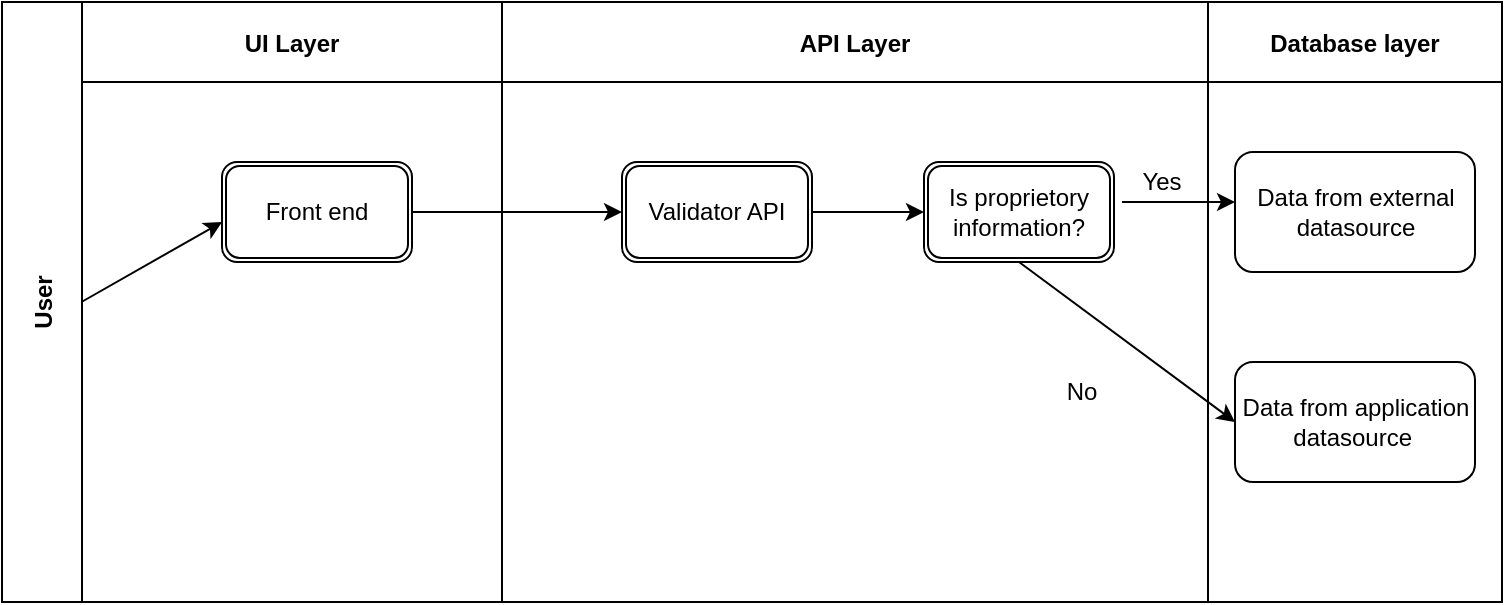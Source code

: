 <mxfile version="24.7.8">
  <diagram id="kgpKYQtTHZ0yAKxKKP6v" name="Page-1">
    <mxGraphModel dx="780" dy="496" grid="1" gridSize="10" guides="1" tooltips="1" connect="1" arrows="1" fold="1" page="1" pageScale="1" pageWidth="850" pageHeight="1100" math="0" shadow="0">
      <root>
        <mxCell id="0" />
        <mxCell id="1" parent="0" />
        <mxCell id="3nuBFxr9cyL0pnOWT2aG-1" value="" style="shape=table;childLayout=tableLayout;startSize=0;collapsible=0;recursiveResize=0;expand=0;fillColor=none;fontStyle=1" parent="1" vertex="1">
          <mxGeometry x="90" y="80" width="750" height="300" as="geometry" />
        </mxCell>
        <mxCell id="3nuBFxr9cyL0pnOWT2aG-3" value="User" style="shape=tableRow;horizontal=0;swimlaneHead=0;swimlaneBody=0;top=0;left=0;bottom=0;right=0;fillColor=none;points=[[0,0.5],[1,0.5]];portConstraint=eastwest;startSize=40;collapsible=0;recursiveResize=0;expand=0;fontStyle=1;" parent="3nuBFxr9cyL0pnOWT2aG-1" vertex="1">
          <mxGeometry width="750" height="300" as="geometry" />
        </mxCell>
        <mxCell id="3nuBFxr9cyL0pnOWT2aG-4" value="UI Layer" style="swimlane;swimlaneHead=0;swimlaneBody=0;connectable=0;fillColor=none;startSize=40;collapsible=0;recursiveResize=0;expand=0;fontStyle=1;" parent="3nuBFxr9cyL0pnOWT2aG-3" vertex="1">
          <mxGeometry x="40" width="210" height="300" as="geometry">
            <mxRectangle width="210" height="300" as="alternateBounds" />
          </mxGeometry>
        </mxCell>
        <mxCell id="OUFzbEv3HFNW8f1usmTI-4" value="Front end" style="shape=ext;double=1;rounded=1;whiteSpace=wrap;html=1;" vertex="1" parent="3nuBFxr9cyL0pnOWT2aG-4">
          <mxGeometry x="70" y="80" width="95" height="50" as="geometry" />
        </mxCell>
        <mxCell id="OUFzbEv3HFNW8f1usmTI-7" value="" style="endArrow=classic;html=1;rounded=0;exitX=0.053;exitY=0.5;exitDx=0;exitDy=0;exitPerimeter=0;" edge="1" parent="3nuBFxr9cyL0pnOWT2aG-4" source="3nuBFxr9cyL0pnOWT2aG-3">
          <mxGeometry width="50" height="50" relative="1" as="geometry">
            <mxPoint x="20" y="160" as="sourcePoint" />
            <mxPoint x="70" y="110" as="targetPoint" />
          </mxGeometry>
        </mxCell>
        <mxCell id="3nuBFxr9cyL0pnOWT2aG-8" value="API Layer" style="swimlane;swimlaneHead=0;swimlaneBody=0;connectable=0;fillColor=none;startSize=40;collapsible=0;recursiveResize=0;expand=0;fontStyle=1;" parent="3nuBFxr9cyL0pnOWT2aG-3" vertex="1">
          <mxGeometry x="250" width="353" height="300" as="geometry">
            <mxRectangle width="353" height="300" as="alternateBounds" />
          </mxGeometry>
        </mxCell>
        <mxCell id="OUFzbEv3HFNW8f1usmTI-8" value="Validator API" style="shape=ext;double=1;rounded=1;whiteSpace=wrap;html=1;" vertex="1" parent="3nuBFxr9cyL0pnOWT2aG-8">
          <mxGeometry x="60" y="80" width="95" height="50" as="geometry" />
        </mxCell>
        <mxCell id="OUFzbEv3HFNW8f1usmTI-9" value="Is proprietory information?" style="shape=ext;double=1;rounded=1;whiteSpace=wrap;html=1;" vertex="1" parent="3nuBFxr9cyL0pnOWT2aG-8">
          <mxGeometry x="211" y="80" width="95" height="50" as="geometry" />
        </mxCell>
        <mxCell id="OUFzbEv3HFNW8f1usmTI-13" value="" style="endArrow=classic;html=1;rounded=0;exitX=1;exitY=0.5;exitDx=0;exitDy=0;entryX=0;entryY=0.5;entryDx=0;entryDy=0;" edge="1" parent="3nuBFxr9cyL0pnOWT2aG-8" source="OUFzbEv3HFNW8f1usmTI-8" target="OUFzbEv3HFNW8f1usmTI-9">
          <mxGeometry width="50" height="50" relative="1" as="geometry">
            <mxPoint x="161" y="150" as="sourcePoint" />
            <mxPoint x="211" y="100" as="targetPoint" />
          </mxGeometry>
        </mxCell>
        <mxCell id="OUFzbEv3HFNW8f1usmTI-16" value="Yes" style="text;html=1;align=center;verticalAlign=middle;whiteSpace=wrap;rounded=0;" vertex="1" parent="3nuBFxr9cyL0pnOWT2aG-8">
          <mxGeometry x="307" y="80" width="46" height="20" as="geometry" />
        </mxCell>
        <mxCell id="OUFzbEv3HFNW8f1usmTI-17" value="No" style="text;strokeColor=none;align=center;fillColor=none;html=1;verticalAlign=middle;whiteSpace=wrap;rounded=0;" vertex="1" parent="3nuBFxr9cyL0pnOWT2aG-8">
          <mxGeometry x="260" y="180" width="60" height="30" as="geometry" />
        </mxCell>
        <mxCell id="3nuBFxr9cyL0pnOWT2aG-11" value="Database layer" style="swimlane;swimlaneHead=0;swimlaneBody=0;connectable=0;fillColor=none;startSize=40;collapsible=0;recursiveResize=0;expand=0;fontStyle=1;" parent="3nuBFxr9cyL0pnOWT2aG-3" vertex="1">
          <mxGeometry x="603" width="147" height="300" as="geometry">
            <mxRectangle width="147" height="300" as="alternateBounds" />
          </mxGeometry>
        </mxCell>
        <mxCell id="OUFzbEv3HFNW8f1usmTI-14" value="Data from external datasource" style="rounded=1;whiteSpace=wrap;html=1;" vertex="1" parent="3nuBFxr9cyL0pnOWT2aG-11">
          <mxGeometry x="13.5" y="75" width="120" height="60" as="geometry" />
        </mxCell>
        <mxCell id="OUFzbEv3HFNW8f1usmTI-12" value="" style="endArrow=classic;html=1;rounded=0;" edge="1" parent="3nuBFxr9cyL0pnOWT2aG-11">
          <mxGeometry width="50" height="50" relative="1" as="geometry">
            <mxPoint x="-43" y="100" as="sourcePoint" />
            <mxPoint x="13.5" y="100" as="targetPoint" />
          </mxGeometry>
        </mxCell>
        <mxCell id="OUFzbEv3HFNW8f1usmTI-15" value="Data from application datasource&amp;nbsp;" style="rounded=1;whiteSpace=wrap;html=1;" vertex="1" parent="3nuBFxr9cyL0pnOWT2aG-11">
          <mxGeometry x="13.5" y="180" width="120" height="60" as="geometry" />
        </mxCell>
        <mxCell id="OUFzbEv3HFNW8f1usmTI-10" value="" style="endArrow=classic;html=1;rounded=0;exitX=1;exitY=0.5;exitDx=0;exitDy=0;entryX=0;entryY=0.5;entryDx=0;entryDy=0;" edge="1" parent="3nuBFxr9cyL0pnOWT2aG-3" source="OUFzbEv3HFNW8f1usmTI-4" target="OUFzbEv3HFNW8f1usmTI-8">
          <mxGeometry width="50" height="50" relative="1" as="geometry">
            <mxPoint x="260" y="150" as="sourcePoint" />
            <mxPoint x="310" y="100" as="targetPoint" />
          </mxGeometry>
        </mxCell>
        <mxCell id="OUFzbEv3HFNW8f1usmTI-11" value="" style="endArrow=classic;html=1;rounded=0;entryX=0;entryY=0.5;entryDx=0;entryDy=0;exitX=0.5;exitY=1;exitDx=0;exitDy=0;" edge="1" parent="3nuBFxr9cyL0pnOWT2aG-3" source="OUFzbEv3HFNW8f1usmTI-9" target="OUFzbEv3HFNW8f1usmTI-15">
          <mxGeometry width="50" height="50" relative="1" as="geometry">
            <mxPoint x="350" y="200" as="sourcePoint" />
            <mxPoint x="400" y="150" as="targetPoint" />
          </mxGeometry>
        </mxCell>
      </root>
    </mxGraphModel>
  </diagram>
</mxfile>
